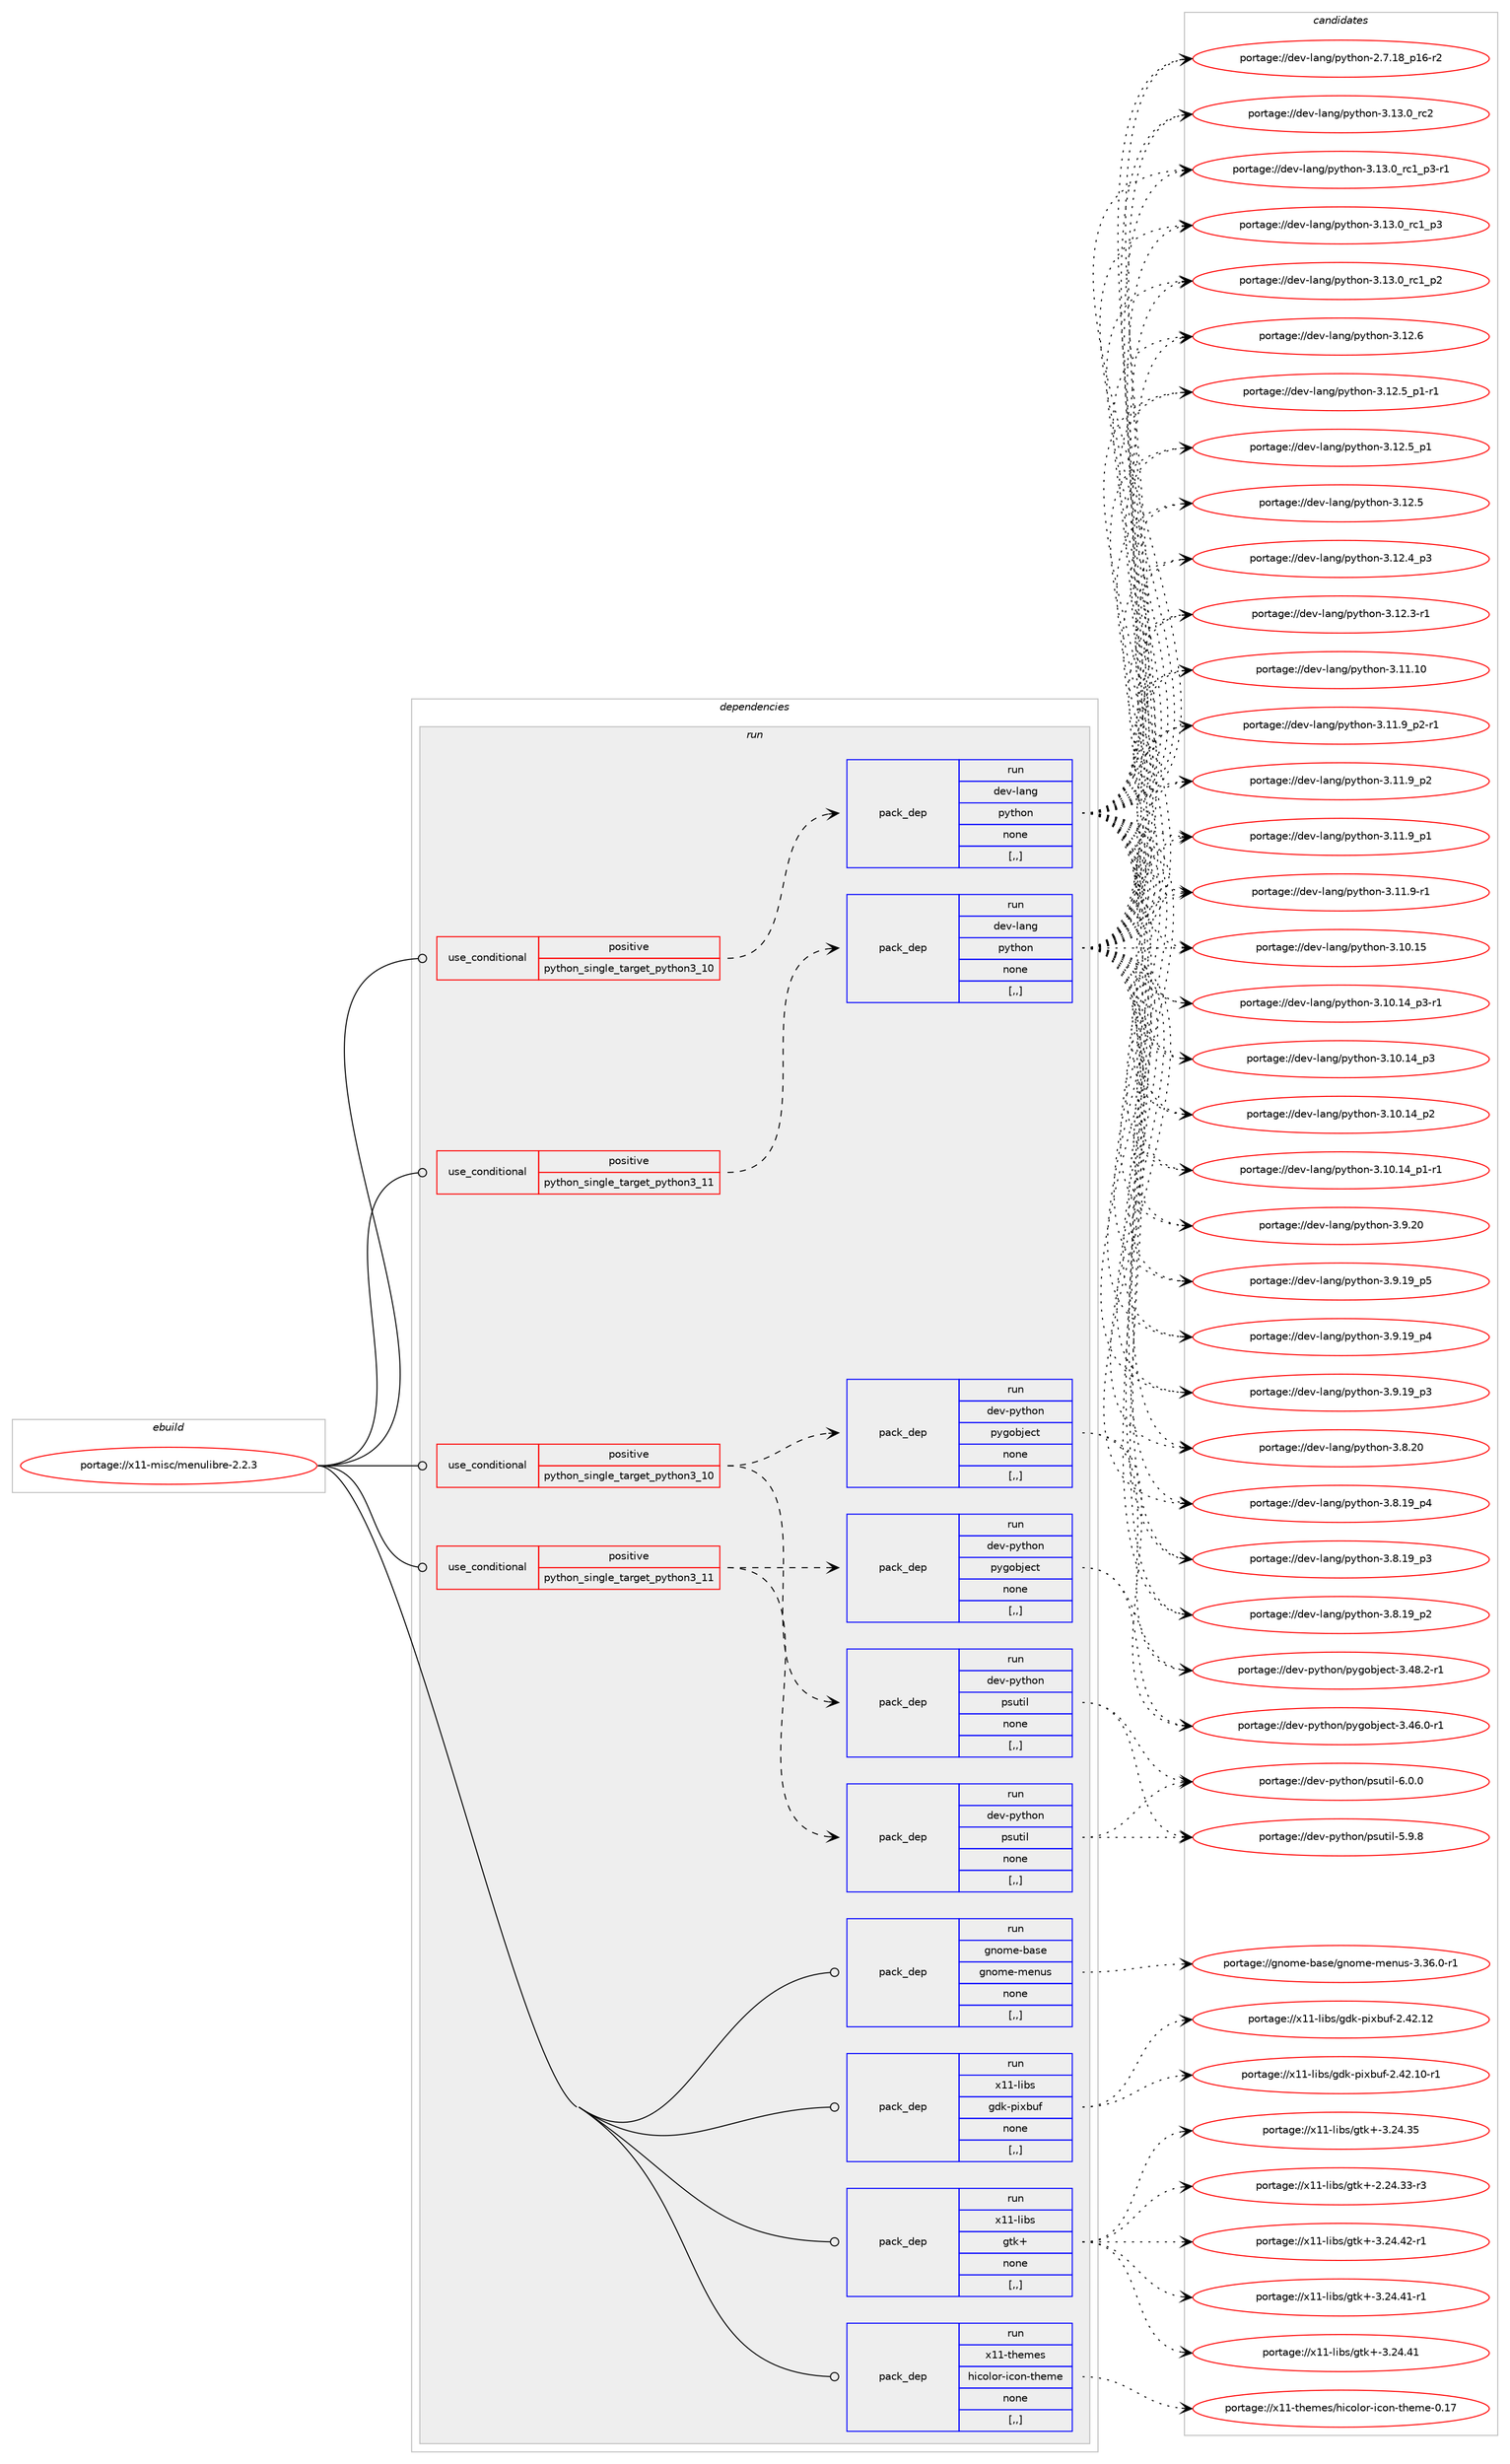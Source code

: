 digraph prolog {

# *************
# Graph options
# *************

newrank=true;
concentrate=true;
compound=true;
graph [rankdir=LR,fontname=Helvetica,fontsize=10,ranksep=1.5];#, ranksep=2.5, nodesep=0.2];
edge  [arrowhead=vee];
node  [fontname=Helvetica,fontsize=10];

# **********
# The ebuild
# **********

subgraph cluster_leftcol {
color=gray;
label=<<i>ebuild</i>>;
id [label="portage://x11-misc/menulibre-2.2.3", color=red, width=4, href="../x11-misc/menulibre-2.2.3.svg"];
}

# ****************
# The dependencies
# ****************

subgraph cluster_midcol {
color=gray;
label=<<i>dependencies</i>>;
subgraph cluster_compile {
fillcolor="#eeeeee";
style=filled;
label=<<i>compile</i>>;
}
subgraph cluster_compileandrun {
fillcolor="#eeeeee";
style=filled;
label=<<i>compile and run</i>>;
}
subgraph cluster_run {
fillcolor="#eeeeee";
style=filled;
label=<<i>run</i>>;
subgraph cond256985 {
dependency973503 [label=<<TABLE BORDER="0" CELLBORDER="1" CELLSPACING="0" CELLPADDING="4"><TR><TD ROWSPAN="3" CELLPADDING="10">use_conditional</TD></TR><TR><TD>positive</TD></TR><TR><TD>python_single_target_python3_10</TD></TR></TABLE>>, shape=none, color=red];
subgraph pack709381 {
dependency973504 [label=<<TABLE BORDER="0" CELLBORDER="1" CELLSPACING="0" CELLPADDING="4" WIDTH="220"><TR><TD ROWSPAN="6" CELLPADDING="30">pack_dep</TD></TR><TR><TD WIDTH="110">run</TD></TR><TR><TD>dev-lang</TD></TR><TR><TD>python</TD></TR><TR><TD>none</TD></TR><TR><TD>[,,]</TD></TR></TABLE>>, shape=none, color=blue];
}
dependency973503:e -> dependency973504:w [weight=20,style="dashed",arrowhead="vee"];
}
id:e -> dependency973503:w [weight=20,style="solid",arrowhead="odot"];
subgraph cond256986 {
dependency973505 [label=<<TABLE BORDER="0" CELLBORDER="1" CELLSPACING="0" CELLPADDING="4"><TR><TD ROWSPAN="3" CELLPADDING="10">use_conditional</TD></TR><TR><TD>positive</TD></TR><TR><TD>python_single_target_python3_10</TD></TR></TABLE>>, shape=none, color=red];
subgraph pack709382 {
dependency973506 [label=<<TABLE BORDER="0" CELLBORDER="1" CELLSPACING="0" CELLPADDING="4" WIDTH="220"><TR><TD ROWSPAN="6" CELLPADDING="30">pack_dep</TD></TR><TR><TD WIDTH="110">run</TD></TR><TR><TD>dev-python</TD></TR><TR><TD>psutil</TD></TR><TR><TD>none</TD></TR><TR><TD>[,,]</TD></TR></TABLE>>, shape=none, color=blue];
}
dependency973505:e -> dependency973506:w [weight=20,style="dashed",arrowhead="vee"];
subgraph pack709383 {
dependency973507 [label=<<TABLE BORDER="0" CELLBORDER="1" CELLSPACING="0" CELLPADDING="4" WIDTH="220"><TR><TD ROWSPAN="6" CELLPADDING="30">pack_dep</TD></TR><TR><TD WIDTH="110">run</TD></TR><TR><TD>dev-python</TD></TR><TR><TD>pygobject</TD></TR><TR><TD>none</TD></TR><TR><TD>[,,]</TD></TR></TABLE>>, shape=none, color=blue];
}
dependency973505:e -> dependency973507:w [weight=20,style="dashed",arrowhead="vee"];
}
id:e -> dependency973505:w [weight=20,style="solid",arrowhead="odot"];
subgraph cond256987 {
dependency973508 [label=<<TABLE BORDER="0" CELLBORDER="1" CELLSPACING="0" CELLPADDING="4"><TR><TD ROWSPAN="3" CELLPADDING="10">use_conditional</TD></TR><TR><TD>positive</TD></TR><TR><TD>python_single_target_python3_11</TD></TR></TABLE>>, shape=none, color=red];
subgraph pack709384 {
dependency973509 [label=<<TABLE BORDER="0" CELLBORDER="1" CELLSPACING="0" CELLPADDING="4" WIDTH="220"><TR><TD ROWSPAN="6" CELLPADDING="30">pack_dep</TD></TR><TR><TD WIDTH="110">run</TD></TR><TR><TD>dev-lang</TD></TR><TR><TD>python</TD></TR><TR><TD>none</TD></TR><TR><TD>[,,]</TD></TR></TABLE>>, shape=none, color=blue];
}
dependency973508:e -> dependency973509:w [weight=20,style="dashed",arrowhead="vee"];
}
id:e -> dependency973508:w [weight=20,style="solid",arrowhead="odot"];
subgraph cond256988 {
dependency973510 [label=<<TABLE BORDER="0" CELLBORDER="1" CELLSPACING="0" CELLPADDING="4"><TR><TD ROWSPAN="3" CELLPADDING="10">use_conditional</TD></TR><TR><TD>positive</TD></TR><TR><TD>python_single_target_python3_11</TD></TR></TABLE>>, shape=none, color=red];
subgraph pack709385 {
dependency973511 [label=<<TABLE BORDER="0" CELLBORDER="1" CELLSPACING="0" CELLPADDING="4" WIDTH="220"><TR><TD ROWSPAN="6" CELLPADDING="30">pack_dep</TD></TR><TR><TD WIDTH="110">run</TD></TR><TR><TD>dev-python</TD></TR><TR><TD>psutil</TD></TR><TR><TD>none</TD></TR><TR><TD>[,,]</TD></TR></TABLE>>, shape=none, color=blue];
}
dependency973510:e -> dependency973511:w [weight=20,style="dashed",arrowhead="vee"];
subgraph pack709386 {
dependency973512 [label=<<TABLE BORDER="0" CELLBORDER="1" CELLSPACING="0" CELLPADDING="4" WIDTH="220"><TR><TD ROWSPAN="6" CELLPADDING="30">pack_dep</TD></TR><TR><TD WIDTH="110">run</TD></TR><TR><TD>dev-python</TD></TR><TR><TD>pygobject</TD></TR><TR><TD>none</TD></TR><TR><TD>[,,]</TD></TR></TABLE>>, shape=none, color=blue];
}
dependency973510:e -> dependency973512:w [weight=20,style="dashed",arrowhead="vee"];
}
id:e -> dependency973510:w [weight=20,style="solid",arrowhead="odot"];
subgraph pack709387 {
dependency973513 [label=<<TABLE BORDER="0" CELLBORDER="1" CELLSPACING="0" CELLPADDING="4" WIDTH="220"><TR><TD ROWSPAN="6" CELLPADDING="30">pack_dep</TD></TR><TR><TD WIDTH="110">run</TD></TR><TR><TD>gnome-base</TD></TR><TR><TD>gnome-menus</TD></TR><TR><TD>none</TD></TR><TR><TD>[,,]</TD></TR></TABLE>>, shape=none, color=blue];
}
id:e -> dependency973513:w [weight=20,style="solid",arrowhead="odot"];
subgraph pack709388 {
dependency973514 [label=<<TABLE BORDER="0" CELLBORDER="1" CELLSPACING="0" CELLPADDING="4" WIDTH="220"><TR><TD ROWSPAN="6" CELLPADDING="30">pack_dep</TD></TR><TR><TD WIDTH="110">run</TD></TR><TR><TD>x11-libs</TD></TR><TR><TD>gdk-pixbuf</TD></TR><TR><TD>none</TD></TR><TR><TD>[,,]</TD></TR></TABLE>>, shape=none, color=blue];
}
id:e -> dependency973514:w [weight=20,style="solid",arrowhead="odot"];
subgraph pack709389 {
dependency973515 [label=<<TABLE BORDER="0" CELLBORDER="1" CELLSPACING="0" CELLPADDING="4" WIDTH="220"><TR><TD ROWSPAN="6" CELLPADDING="30">pack_dep</TD></TR><TR><TD WIDTH="110">run</TD></TR><TR><TD>x11-libs</TD></TR><TR><TD>gtk+</TD></TR><TR><TD>none</TD></TR><TR><TD>[,,]</TD></TR></TABLE>>, shape=none, color=blue];
}
id:e -> dependency973515:w [weight=20,style="solid",arrowhead="odot"];
subgraph pack709390 {
dependency973516 [label=<<TABLE BORDER="0" CELLBORDER="1" CELLSPACING="0" CELLPADDING="4" WIDTH="220"><TR><TD ROWSPAN="6" CELLPADDING="30">pack_dep</TD></TR><TR><TD WIDTH="110">run</TD></TR><TR><TD>x11-themes</TD></TR><TR><TD>hicolor-icon-theme</TD></TR><TR><TD>none</TD></TR><TR><TD>[,,]</TD></TR></TABLE>>, shape=none, color=blue];
}
id:e -> dependency973516:w [weight=20,style="solid",arrowhead="odot"];
}
}

# **************
# The candidates
# **************

subgraph cluster_choices {
rank=same;
color=gray;
label=<<i>candidates</i>>;

subgraph choice709381 {
color=black;
nodesep=1;
choice10010111845108971101034711212111610411111045514649514648951149950 [label="portage://dev-lang/python-3.13.0_rc2", color=red, width=4,href="../dev-lang/python-3.13.0_rc2.svg"];
choice1001011184510897110103471121211161041111104551464951464895114994995112514511449 [label="portage://dev-lang/python-3.13.0_rc1_p3-r1", color=red, width=4,href="../dev-lang/python-3.13.0_rc1_p3-r1.svg"];
choice100101118451089711010347112121116104111110455146495146489511499499511251 [label="portage://dev-lang/python-3.13.0_rc1_p3", color=red, width=4,href="../dev-lang/python-3.13.0_rc1_p3.svg"];
choice100101118451089711010347112121116104111110455146495146489511499499511250 [label="portage://dev-lang/python-3.13.0_rc1_p2", color=red, width=4,href="../dev-lang/python-3.13.0_rc1_p2.svg"];
choice10010111845108971101034711212111610411111045514649504654 [label="portage://dev-lang/python-3.12.6", color=red, width=4,href="../dev-lang/python-3.12.6.svg"];
choice1001011184510897110103471121211161041111104551464950465395112494511449 [label="portage://dev-lang/python-3.12.5_p1-r1", color=red, width=4,href="../dev-lang/python-3.12.5_p1-r1.svg"];
choice100101118451089711010347112121116104111110455146495046539511249 [label="portage://dev-lang/python-3.12.5_p1", color=red, width=4,href="../dev-lang/python-3.12.5_p1.svg"];
choice10010111845108971101034711212111610411111045514649504653 [label="portage://dev-lang/python-3.12.5", color=red, width=4,href="../dev-lang/python-3.12.5.svg"];
choice100101118451089711010347112121116104111110455146495046529511251 [label="portage://dev-lang/python-3.12.4_p3", color=red, width=4,href="../dev-lang/python-3.12.4_p3.svg"];
choice100101118451089711010347112121116104111110455146495046514511449 [label="portage://dev-lang/python-3.12.3-r1", color=red, width=4,href="../dev-lang/python-3.12.3-r1.svg"];
choice1001011184510897110103471121211161041111104551464949464948 [label="portage://dev-lang/python-3.11.10", color=red, width=4,href="../dev-lang/python-3.11.10.svg"];
choice1001011184510897110103471121211161041111104551464949465795112504511449 [label="portage://dev-lang/python-3.11.9_p2-r1", color=red, width=4,href="../dev-lang/python-3.11.9_p2-r1.svg"];
choice100101118451089711010347112121116104111110455146494946579511250 [label="portage://dev-lang/python-3.11.9_p2", color=red, width=4,href="../dev-lang/python-3.11.9_p2.svg"];
choice100101118451089711010347112121116104111110455146494946579511249 [label="portage://dev-lang/python-3.11.9_p1", color=red, width=4,href="../dev-lang/python-3.11.9_p1.svg"];
choice100101118451089711010347112121116104111110455146494946574511449 [label="portage://dev-lang/python-3.11.9-r1", color=red, width=4,href="../dev-lang/python-3.11.9-r1.svg"];
choice1001011184510897110103471121211161041111104551464948464953 [label="portage://dev-lang/python-3.10.15", color=red, width=4,href="../dev-lang/python-3.10.15.svg"];
choice100101118451089711010347112121116104111110455146494846495295112514511449 [label="portage://dev-lang/python-3.10.14_p3-r1", color=red, width=4,href="../dev-lang/python-3.10.14_p3-r1.svg"];
choice10010111845108971101034711212111610411111045514649484649529511251 [label="portage://dev-lang/python-3.10.14_p3", color=red, width=4,href="../dev-lang/python-3.10.14_p3.svg"];
choice10010111845108971101034711212111610411111045514649484649529511250 [label="portage://dev-lang/python-3.10.14_p2", color=red, width=4,href="../dev-lang/python-3.10.14_p2.svg"];
choice100101118451089711010347112121116104111110455146494846495295112494511449 [label="portage://dev-lang/python-3.10.14_p1-r1", color=red, width=4,href="../dev-lang/python-3.10.14_p1-r1.svg"];
choice10010111845108971101034711212111610411111045514657465048 [label="portage://dev-lang/python-3.9.20", color=red, width=4,href="../dev-lang/python-3.9.20.svg"];
choice100101118451089711010347112121116104111110455146574649579511253 [label="portage://dev-lang/python-3.9.19_p5", color=red, width=4,href="../dev-lang/python-3.9.19_p5.svg"];
choice100101118451089711010347112121116104111110455146574649579511252 [label="portage://dev-lang/python-3.9.19_p4", color=red, width=4,href="../dev-lang/python-3.9.19_p4.svg"];
choice100101118451089711010347112121116104111110455146574649579511251 [label="portage://dev-lang/python-3.9.19_p3", color=red, width=4,href="../dev-lang/python-3.9.19_p3.svg"];
choice10010111845108971101034711212111610411111045514656465048 [label="portage://dev-lang/python-3.8.20", color=red, width=4,href="../dev-lang/python-3.8.20.svg"];
choice100101118451089711010347112121116104111110455146564649579511252 [label="portage://dev-lang/python-3.8.19_p4", color=red, width=4,href="../dev-lang/python-3.8.19_p4.svg"];
choice100101118451089711010347112121116104111110455146564649579511251 [label="portage://dev-lang/python-3.8.19_p3", color=red, width=4,href="../dev-lang/python-3.8.19_p3.svg"];
choice100101118451089711010347112121116104111110455146564649579511250 [label="portage://dev-lang/python-3.8.19_p2", color=red, width=4,href="../dev-lang/python-3.8.19_p2.svg"];
choice100101118451089711010347112121116104111110455046554649569511249544511450 [label="portage://dev-lang/python-2.7.18_p16-r2", color=red, width=4,href="../dev-lang/python-2.7.18_p16-r2.svg"];
dependency973504:e -> choice10010111845108971101034711212111610411111045514649514648951149950:w [style=dotted,weight="100"];
dependency973504:e -> choice1001011184510897110103471121211161041111104551464951464895114994995112514511449:w [style=dotted,weight="100"];
dependency973504:e -> choice100101118451089711010347112121116104111110455146495146489511499499511251:w [style=dotted,weight="100"];
dependency973504:e -> choice100101118451089711010347112121116104111110455146495146489511499499511250:w [style=dotted,weight="100"];
dependency973504:e -> choice10010111845108971101034711212111610411111045514649504654:w [style=dotted,weight="100"];
dependency973504:e -> choice1001011184510897110103471121211161041111104551464950465395112494511449:w [style=dotted,weight="100"];
dependency973504:e -> choice100101118451089711010347112121116104111110455146495046539511249:w [style=dotted,weight="100"];
dependency973504:e -> choice10010111845108971101034711212111610411111045514649504653:w [style=dotted,weight="100"];
dependency973504:e -> choice100101118451089711010347112121116104111110455146495046529511251:w [style=dotted,weight="100"];
dependency973504:e -> choice100101118451089711010347112121116104111110455146495046514511449:w [style=dotted,weight="100"];
dependency973504:e -> choice1001011184510897110103471121211161041111104551464949464948:w [style=dotted,weight="100"];
dependency973504:e -> choice1001011184510897110103471121211161041111104551464949465795112504511449:w [style=dotted,weight="100"];
dependency973504:e -> choice100101118451089711010347112121116104111110455146494946579511250:w [style=dotted,weight="100"];
dependency973504:e -> choice100101118451089711010347112121116104111110455146494946579511249:w [style=dotted,weight="100"];
dependency973504:e -> choice100101118451089711010347112121116104111110455146494946574511449:w [style=dotted,weight="100"];
dependency973504:e -> choice1001011184510897110103471121211161041111104551464948464953:w [style=dotted,weight="100"];
dependency973504:e -> choice100101118451089711010347112121116104111110455146494846495295112514511449:w [style=dotted,weight="100"];
dependency973504:e -> choice10010111845108971101034711212111610411111045514649484649529511251:w [style=dotted,weight="100"];
dependency973504:e -> choice10010111845108971101034711212111610411111045514649484649529511250:w [style=dotted,weight="100"];
dependency973504:e -> choice100101118451089711010347112121116104111110455146494846495295112494511449:w [style=dotted,weight="100"];
dependency973504:e -> choice10010111845108971101034711212111610411111045514657465048:w [style=dotted,weight="100"];
dependency973504:e -> choice100101118451089711010347112121116104111110455146574649579511253:w [style=dotted,weight="100"];
dependency973504:e -> choice100101118451089711010347112121116104111110455146574649579511252:w [style=dotted,weight="100"];
dependency973504:e -> choice100101118451089711010347112121116104111110455146574649579511251:w [style=dotted,weight="100"];
dependency973504:e -> choice10010111845108971101034711212111610411111045514656465048:w [style=dotted,weight="100"];
dependency973504:e -> choice100101118451089711010347112121116104111110455146564649579511252:w [style=dotted,weight="100"];
dependency973504:e -> choice100101118451089711010347112121116104111110455146564649579511251:w [style=dotted,weight="100"];
dependency973504:e -> choice100101118451089711010347112121116104111110455146564649579511250:w [style=dotted,weight="100"];
dependency973504:e -> choice100101118451089711010347112121116104111110455046554649569511249544511450:w [style=dotted,weight="100"];
}
subgraph choice709382 {
color=black;
nodesep=1;
choice1001011184511212111610411111047112115117116105108455446484648 [label="portage://dev-python/psutil-6.0.0", color=red, width=4,href="../dev-python/psutil-6.0.0.svg"];
choice1001011184511212111610411111047112115117116105108455346574656 [label="portage://dev-python/psutil-5.9.8", color=red, width=4,href="../dev-python/psutil-5.9.8.svg"];
dependency973506:e -> choice1001011184511212111610411111047112115117116105108455446484648:w [style=dotted,weight="100"];
dependency973506:e -> choice1001011184511212111610411111047112115117116105108455346574656:w [style=dotted,weight="100"];
}
subgraph choice709383 {
color=black;
nodesep=1;
choice10010111845112121116104111110471121211031119810610199116455146525646504511449 [label="portage://dev-python/pygobject-3.48.2-r1", color=red, width=4,href="../dev-python/pygobject-3.48.2-r1.svg"];
choice10010111845112121116104111110471121211031119810610199116455146525446484511449 [label="portage://dev-python/pygobject-3.46.0-r1", color=red, width=4,href="../dev-python/pygobject-3.46.0-r1.svg"];
dependency973507:e -> choice10010111845112121116104111110471121211031119810610199116455146525646504511449:w [style=dotted,weight="100"];
dependency973507:e -> choice10010111845112121116104111110471121211031119810610199116455146525446484511449:w [style=dotted,weight="100"];
}
subgraph choice709384 {
color=black;
nodesep=1;
choice10010111845108971101034711212111610411111045514649514648951149950 [label="portage://dev-lang/python-3.13.0_rc2", color=red, width=4,href="../dev-lang/python-3.13.0_rc2.svg"];
choice1001011184510897110103471121211161041111104551464951464895114994995112514511449 [label="portage://dev-lang/python-3.13.0_rc1_p3-r1", color=red, width=4,href="../dev-lang/python-3.13.0_rc1_p3-r1.svg"];
choice100101118451089711010347112121116104111110455146495146489511499499511251 [label="portage://dev-lang/python-3.13.0_rc1_p3", color=red, width=4,href="../dev-lang/python-3.13.0_rc1_p3.svg"];
choice100101118451089711010347112121116104111110455146495146489511499499511250 [label="portage://dev-lang/python-3.13.0_rc1_p2", color=red, width=4,href="../dev-lang/python-3.13.0_rc1_p2.svg"];
choice10010111845108971101034711212111610411111045514649504654 [label="portage://dev-lang/python-3.12.6", color=red, width=4,href="../dev-lang/python-3.12.6.svg"];
choice1001011184510897110103471121211161041111104551464950465395112494511449 [label="portage://dev-lang/python-3.12.5_p1-r1", color=red, width=4,href="../dev-lang/python-3.12.5_p1-r1.svg"];
choice100101118451089711010347112121116104111110455146495046539511249 [label="portage://dev-lang/python-3.12.5_p1", color=red, width=4,href="../dev-lang/python-3.12.5_p1.svg"];
choice10010111845108971101034711212111610411111045514649504653 [label="portage://dev-lang/python-3.12.5", color=red, width=4,href="../dev-lang/python-3.12.5.svg"];
choice100101118451089711010347112121116104111110455146495046529511251 [label="portage://dev-lang/python-3.12.4_p3", color=red, width=4,href="../dev-lang/python-3.12.4_p3.svg"];
choice100101118451089711010347112121116104111110455146495046514511449 [label="portage://dev-lang/python-3.12.3-r1", color=red, width=4,href="../dev-lang/python-3.12.3-r1.svg"];
choice1001011184510897110103471121211161041111104551464949464948 [label="portage://dev-lang/python-3.11.10", color=red, width=4,href="../dev-lang/python-3.11.10.svg"];
choice1001011184510897110103471121211161041111104551464949465795112504511449 [label="portage://dev-lang/python-3.11.9_p2-r1", color=red, width=4,href="../dev-lang/python-3.11.9_p2-r1.svg"];
choice100101118451089711010347112121116104111110455146494946579511250 [label="portage://dev-lang/python-3.11.9_p2", color=red, width=4,href="../dev-lang/python-3.11.9_p2.svg"];
choice100101118451089711010347112121116104111110455146494946579511249 [label="portage://dev-lang/python-3.11.9_p1", color=red, width=4,href="../dev-lang/python-3.11.9_p1.svg"];
choice100101118451089711010347112121116104111110455146494946574511449 [label="portage://dev-lang/python-3.11.9-r1", color=red, width=4,href="../dev-lang/python-3.11.9-r1.svg"];
choice1001011184510897110103471121211161041111104551464948464953 [label="portage://dev-lang/python-3.10.15", color=red, width=4,href="../dev-lang/python-3.10.15.svg"];
choice100101118451089711010347112121116104111110455146494846495295112514511449 [label="portage://dev-lang/python-3.10.14_p3-r1", color=red, width=4,href="../dev-lang/python-3.10.14_p3-r1.svg"];
choice10010111845108971101034711212111610411111045514649484649529511251 [label="portage://dev-lang/python-3.10.14_p3", color=red, width=4,href="../dev-lang/python-3.10.14_p3.svg"];
choice10010111845108971101034711212111610411111045514649484649529511250 [label="portage://dev-lang/python-3.10.14_p2", color=red, width=4,href="../dev-lang/python-3.10.14_p2.svg"];
choice100101118451089711010347112121116104111110455146494846495295112494511449 [label="portage://dev-lang/python-3.10.14_p1-r1", color=red, width=4,href="../dev-lang/python-3.10.14_p1-r1.svg"];
choice10010111845108971101034711212111610411111045514657465048 [label="portage://dev-lang/python-3.9.20", color=red, width=4,href="../dev-lang/python-3.9.20.svg"];
choice100101118451089711010347112121116104111110455146574649579511253 [label="portage://dev-lang/python-3.9.19_p5", color=red, width=4,href="../dev-lang/python-3.9.19_p5.svg"];
choice100101118451089711010347112121116104111110455146574649579511252 [label="portage://dev-lang/python-3.9.19_p4", color=red, width=4,href="../dev-lang/python-3.9.19_p4.svg"];
choice100101118451089711010347112121116104111110455146574649579511251 [label="portage://dev-lang/python-3.9.19_p3", color=red, width=4,href="../dev-lang/python-3.9.19_p3.svg"];
choice10010111845108971101034711212111610411111045514656465048 [label="portage://dev-lang/python-3.8.20", color=red, width=4,href="../dev-lang/python-3.8.20.svg"];
choice100101118451089711010347112121116104111110455146564649579511252 [label="portage://dev-lang/python-3.8.19_p4", color=red, width=4,href="../dev-lang/python-3.8.19_p4.svg"];
choice100101118451089711010347112121116104111110455146564649579511251 [label="portage://dev-lang/python-3.8.19_p3", color=red, width=4,href="../dev-lang/python-3.8.19_p3.svg"];
choice100101118451089711010347112121116104111110455146564649579511250 [label="portage://dev-lang/python-3.8.19_p2", color=red, width=4,href="../dev-lang/python-3.8.19_p2.svg"];
choice100101118451089711010347112121116104111110455046554649569511249544511450 [label="portage://dev-lang/python-2.7.18_p16-r2", color=red, width=4,href="../dev-lang/python-2.7.18_p16-r2.svg"];
dependency973509:e -> choice10010111845108971101034711212111610411111045514649514648951149950:w [style=dotted,weight="100"];
dependency973509:e -> choice1001011184510897110103471121211161041111104551464951464895114994995112514511449:w [style=dotted,weight="100"];
dependency973509:e -> choice100101118451089711010347112121116104111110455146495146489511499499511251:w [style=dotted,weight="100"];
dependency973509:e -> choice100101118451089711010347112121116104111110455146495146489511499499511250:w [style=dotted,weight="100"];
dependency973509:e -> choice10010111845108971101034711212111610411111045514649504654:w [style=dotted,weight="100"];
dependency973509:e -> choice1001011184510897110103471121211161041111104551464950465395112494511449:w [style=dotted,weight="100"];
dependency973509:e -> choice100101118451089711010347112121116104111110455146495046539511249:w [style=dotted,weight="100"];
dependency973509:e -> choice10010111845108971101034711212111610411111045514649504653:w [style=dotted,weight="100"];
dependency973509:e -> choice100101118451089711010347112121116104111110455146495046529511251:w [style=dotted,weight="100"];
dependency973509:e -> choice100101118451089711010347112121116104111110455146495046514511449:w [style=dotted,weight="100"];
dependency973509:e -> choice1001011184510897110103471121211161041111104551464949464948:w [style=dotted,weight="100"];
dependency973509:e -> choice1001011184510897110103471121211161041111104551464949465795112504511449:w [style=dotted,weight="100"];
dependency973509:e -> choice100101118451089711010347112121116104111110455146494946579511250:w [style=dotted,weight="100"];
dependency973509:e -> choice100101118451089711010347112121116104111110455146494946579511249:w [style=dotted,weight="100"];
dependency973509:e -> choice100101118451089711010347112121116104111110455146494946574511449:w [style=dotted,weight="100"];
dependency973509:e -> choice1001011184510897110103471121211161041111104551464948464953:w [style=dotted,weight="100"];
dependency973509:e -> choice100101118451089711010347112121116104111110455146494846495295112514511449:w [style=dotted,weight="100"];
dependency973509:e -> choice10010111845108971101034711212111610411111045514649484649529511251:w [style=dotted,weight="100"];
dependency973509:e -> choice10010111845108971101034711212111610411111045514649484649529511250:w [style=dotted,weight="100"];
dependency973509:e -> choice100101118451089711010347112121116104111110455146494846495295112494511449:w [style=dotted,weight="100"];
dependency973509:e -> choice10010111845108971101034711212111610411111045514657465048:w [style=dotted,weight="100"];
dependency973509:e -> choice100101118451089711010347112121116104111110455146574649579511253:w [style=dotted,weight="100"];
dependency973509:e -> choice100101118451089711010347112121116104111110455146574649579511252:w [style=dotted,weight="100"];
dependency973509:e -> choice100101118451089711010347112121116104111110455146574649579511251:w [style=dotted,weight="100"];
dependency973509:e -> choice10010111845108971101034711212111610411111045514656465048:w [style=dotted,weight="100"];
dependency973509:e -> choice100101118451089711010347112121116104111110455146564649579511252:w [style=dotted,weight="100"];
dependency973509:e -> choice100101118451089711010347112121116104111110455146564649579511251:w [style=dotted,weight="100"];
dependency973509:e -> choice100101118451089711010347112121116104111110455146564649579511250:w [style=dotted,weight="100"];
dependency973509:e -> choice100101118451089711010347112121116104111110455046554649569511249544511450:w [style=dotted,weight="100"];
}
subgraph choice709385 {
color=black;
nodesep=1;
choice1001011184511212111610411111047112115117116105108455446484648 [label="portage://dev-python/psutil-6.0.0", color=red, width=4,href="../dev-python/psutil-6.0.0.svg"];
choice1001011184511212111610411111047112115117116105108455346574656 [label="portage://dev-python/psutil-5.9.8", color=red, width=4,href="../dev-python/psutil-5.9.8.svg"];
dependency973511:e -> choice1001011184511212111610411111047112115117116105108455446484648:w [style=dotted,weight="100"];
dependency973511:e -> choice1001011184511212111610411111047112115117116105108455346574656:w [style=dotted,weight="100"];
}
subgraph choice709386 {
color=black;
nodesep=1;
choice10010111845112121116104111110471121211031119810610199116455146525646504511449 [label="portage://dev-python/pygobject-3.48.2-r1", color=red, width=4,href="../dev-python/pygobject-3.48.2-r1.svg"];
choice10010111845112121116104111110471121211031119810610199116455146525446484511449 [label="portage://dev-python/pygobject-3.46.0-r1", color=red, width=4,href="../dev-python/pygobject-3.46.0-r1.svg"];
dependency973512:e -> choice10010111845112121116104111110471121211031119810610199116455146525646504511449:w [style=dotted,weight="100"];
dependency973512:e -> choice10010111845112121116104111110471121211031119810610199116455146525446484511449:w [style=dotted,weight="100"];
}
subgraph choice709387 {
color=black;
nodesep=1;
choice1031101111091014598971151014710311011110910145109101110117115455146515446484511449 [label="portage://gnome-base/gnome-menus-3.36.0-r1", color=red, width=4,href="../gnome-base/gnome-menus-3.36.0-r1.svg"];
dependency973513:e -> choice1031101111091014598971151014710311011110910145109101110117115455146515446484511449:w [style=dotted,weight="100"];
}
subgraph choice709388 {
color=black;
nodesep=1;
choice120494945108105981154710310010745112105120981171024550465250464950 [label="portage://x11-libs/gdk-pixbuf-2.42.12", color=red, width=4,href="../x11-libs/gdk-pixbuf-2.42.12.svg"];
choice1204949451081059811547103100107451121051209811710245504652504649484511449 [label="portage://x11-libs/gdk-pixbuf-2.42.10-r1", color=red, width=4,href="../x11-libs/gdk-pixbuf-2.42.10-r1.svg"];
dependency973514:e -> choice120494945108105981154710310010745112105120981171024550465250464950:w [style=dotted,weight="100"];
dependency973514:e -> choice1204949451081059811547103100107451121051209811710245504652504649484511449:w [style=dotted,weight="100"];
}
subgraph choice709389 {
color=black;
nodesep=1;
choice12049494510810598115471031161074345514650524652504511449 [label="portage://x11-libs/gtk+-3.24.42-r1", color=red, width=4,href="../x11-libs/gtk+-3.24.42-r1.svg"];
choice12049494510810598115471031161074345514650524652494511449 [label="portage://x11-libs/gtk+-3.24.41-r1", color=red, width=4,href="../x11-libs/gtk+-3.24.41-r1.svg"];
choice1204949451081059811547103116107434551465052465249 [label="portage://x11-libs/gtk+-3.24.41", color=red, width=4,href="../x11-libs/gtk+-3.24.41.svg"];
choice1204949451081059811547103116107434551465052465153 [label="portage://x11-libs/gtk+-3.24.35", color=red, width=4,href="../x11-libs/gtk+-3.24.35.svg"];
choice12049494510810598115471031161074345504650524651514511451 [label="portage://x11-libs/gtk+-2.24.33-r3", color=red, width=4,href="../x11-libs/gtk+-2.24.33-r3.svg"];
dependency973515:e -> choice12049494510810598115471031161074345514650524652504511449:w [style=dotted,weight="100"];
dependency973515:e -> choice12049494510810598115471031161074345514650524652494511449:w [style=dotted,weight="100"];
dependency973515:e -> choice1204949451081059811547103116107434551465052465249:w [style=dotted,weight="100"];
dependency973515:e -> choice1204949451081059811547103116107434551465052465153:w [style=dotted,weight="100"];
dependency973515:e -> choice12049494510810598115471031161074345504650524651514511451:w [style=dotted,weight="100"];
}
subgraph choice709390 {
color=black;
nodesep=1;
choice12049494511610410110910111547104105991111081111144510599111110451161041011091014548464955 [label="portage://x11-themes/hicolor-icon-theme-0.17", color=red, width=4,href="../x11-themes/hicolor-icon-theme-0.17.svg"];
dependency973516:e -> choice12049494511610410110910111547104105991111081111144510599111110451161041011091014548464955:w [style=dotted,weight="100"];
}
}

}
